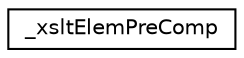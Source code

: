 digraph "Graphical Class Hierarchy"
{
 // LATEX_PDF_SIZE
  edge [fontname="Helvetica",fontsize="10",labelfontname="Helvetica",labelfontsize="10"];
  node [fontname="Helvetica",fontsize="10",shape=record];
  rankdir="LR";
  Node0 [label="_xsltElemPreComp",height=0.2,width=0.4,color="black", fillcolor="white", style="filled",URL="$struct__xsltElemPreComp.html",tooltip=" "];
}
